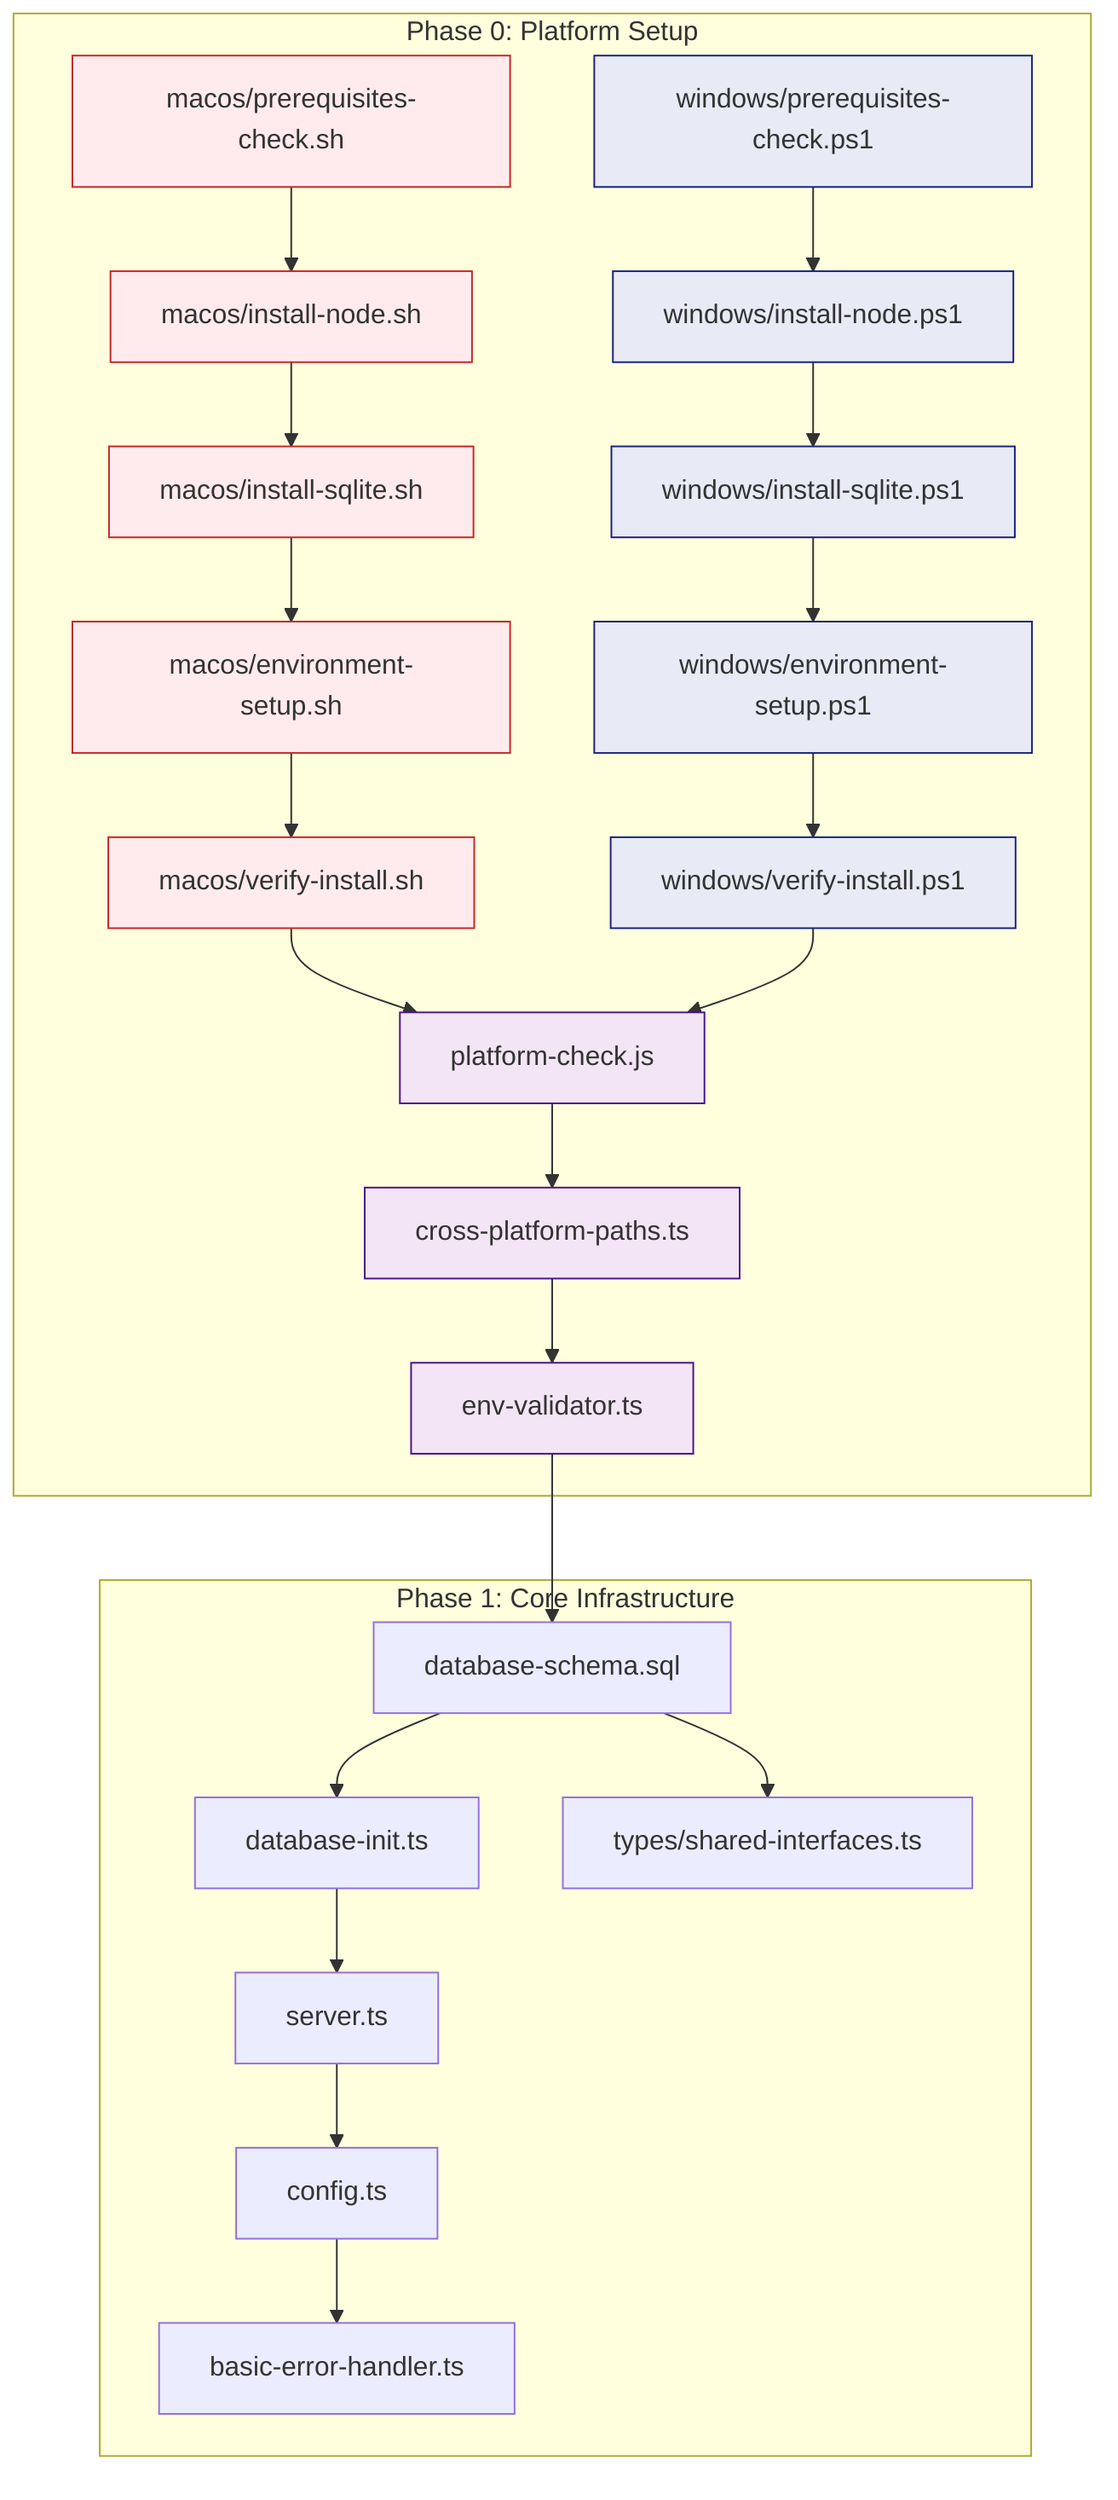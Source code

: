 graph TD
    subgraph "Phase 0: Platform Setup"
        MA[macos/prerequisites-check.sh] --> MB[macos/install-node.sh]
        MB --> MC[macos/install-sqlite.sh]
        MC --> MD[macos/environment-setup.sh]
        MD --> ME[macos/verify-install.sh]
        
        WA[windows/prerequisites-check.ps1] --> WB[windows/install-node.ps1]
        WB --> WC[windows/install-sqlite.ps1]
        WC --> WD[windows/environment-setup.ps1]
        WD --> WE[windows/verify-install.ps1]
        
        ME --> CP[platform-check.js]
        WE --> CP
        CP --> PP[cross-platform-paths.ts]
        PP --> EV[env-validator.ts]
    end

    subgraph "Phase 1: Core Infrastructure"
        EV --> A[database-schema.sql]
        A --> B[database-init.ts]
        B --> C[server.ts]
        C --> D[config.ts]
        D --> E[basic-error-handler.ts]
        A --> F[types/shared-interfaces.ts]
    end

    %% [Previous phases 2-8 remain the same...]

    %% Style Phase 0
    classDef phase0mac fill:#ffebee,stroke:#c62828
    classDef phase0win fill:#e8eaf6,stroke:#1a237e
    classDef phase0common fill:#f3e5f5,stroke:#4a148c

    class MA,MB,MC,MD,ME phase0mac
    class WA,WB,WC,WD,WE phase0win
    class CP,PP,EV phase0common

    %% [Previous phase styling remains the same...]